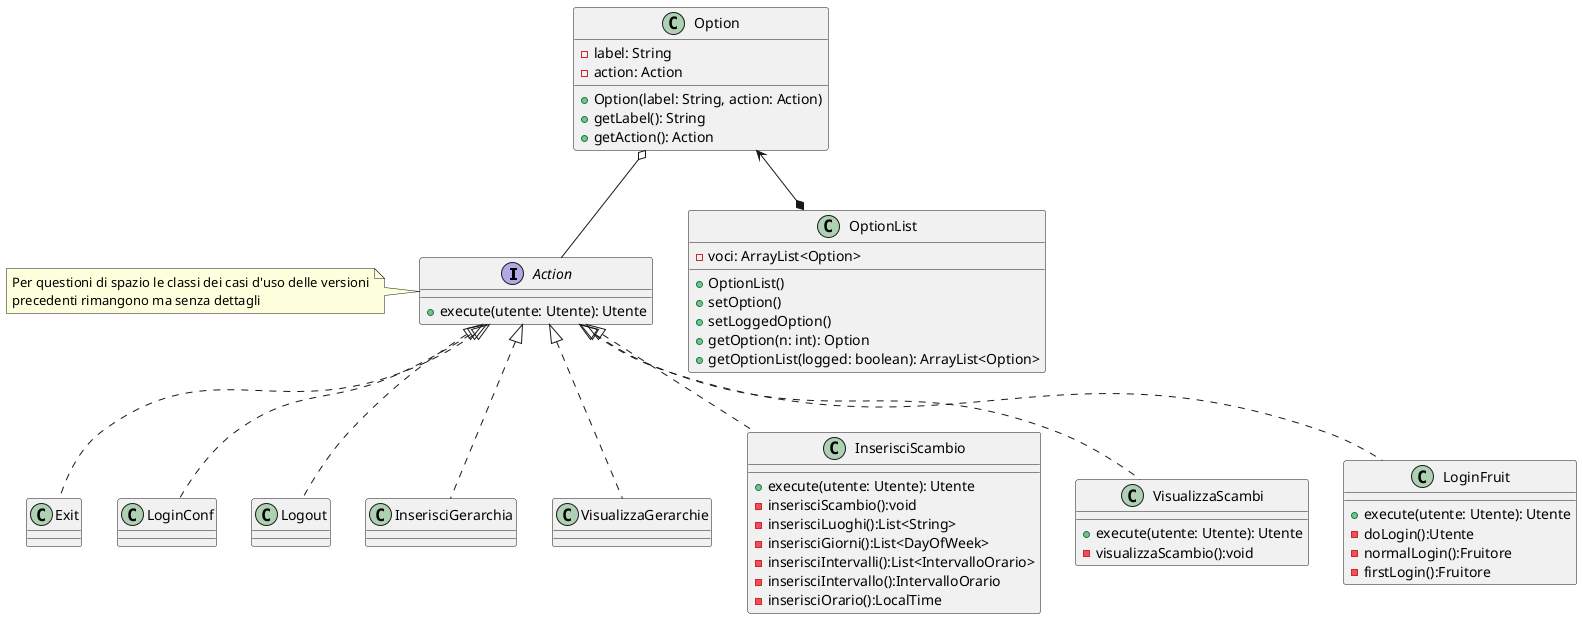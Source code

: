 @startuml controller



interface Action{
    +execute(utente: Utente): Utente
}

note left of Action
    Per questioni di spazio le classi dei casi d'uso delle versioni
    precedenti rimangono ma senza dettagli
endnote

class Option{
    -label: String
    -action: Action
    +Option(label: String, action: Action)
    +getLabel(): String
    +getAction(): Action
}

class OptionList{
    -voci: ArrayList<Option>
    +OptionList()
    +setOption()
    +setLoggedOption()
    +getOption(n: int): Option
    +getOptionList(logged: boolean): ArrayList<Option>
}

Option <--* OptionList
Option o-- Action

class Exit implements Action{}

class LoginConf implements Action{}

class Logout implements Action{}

class InserisciGerarchia implements Action{}

class VisualizzaGerarchie implements Action{}

class InserisciScambio implements Action{
    +execute(utente: Utente): Utente
    -inserisciScambio():void
    -inserisciLuoghi():List<String>
    -inserisciGiorni():List<DayOfWeek>
    -inserisciIntervalli():List<IntervalloOrario>
    -inserisciIntervallo():IntervalloOrario
    -inserisciOrario():LocalTime

}

class VisualizzaScambi implements Action{
    +execute(utente: Utente): Utente
    -visualizzaScambio():void
}

class LoginFruit implements Action{
    +execute(utente: Utente): Utente
    -doLogin():Utente
    -normalLogin():Fruitore
    -firstLogin():Fruitore
}

@enduml
